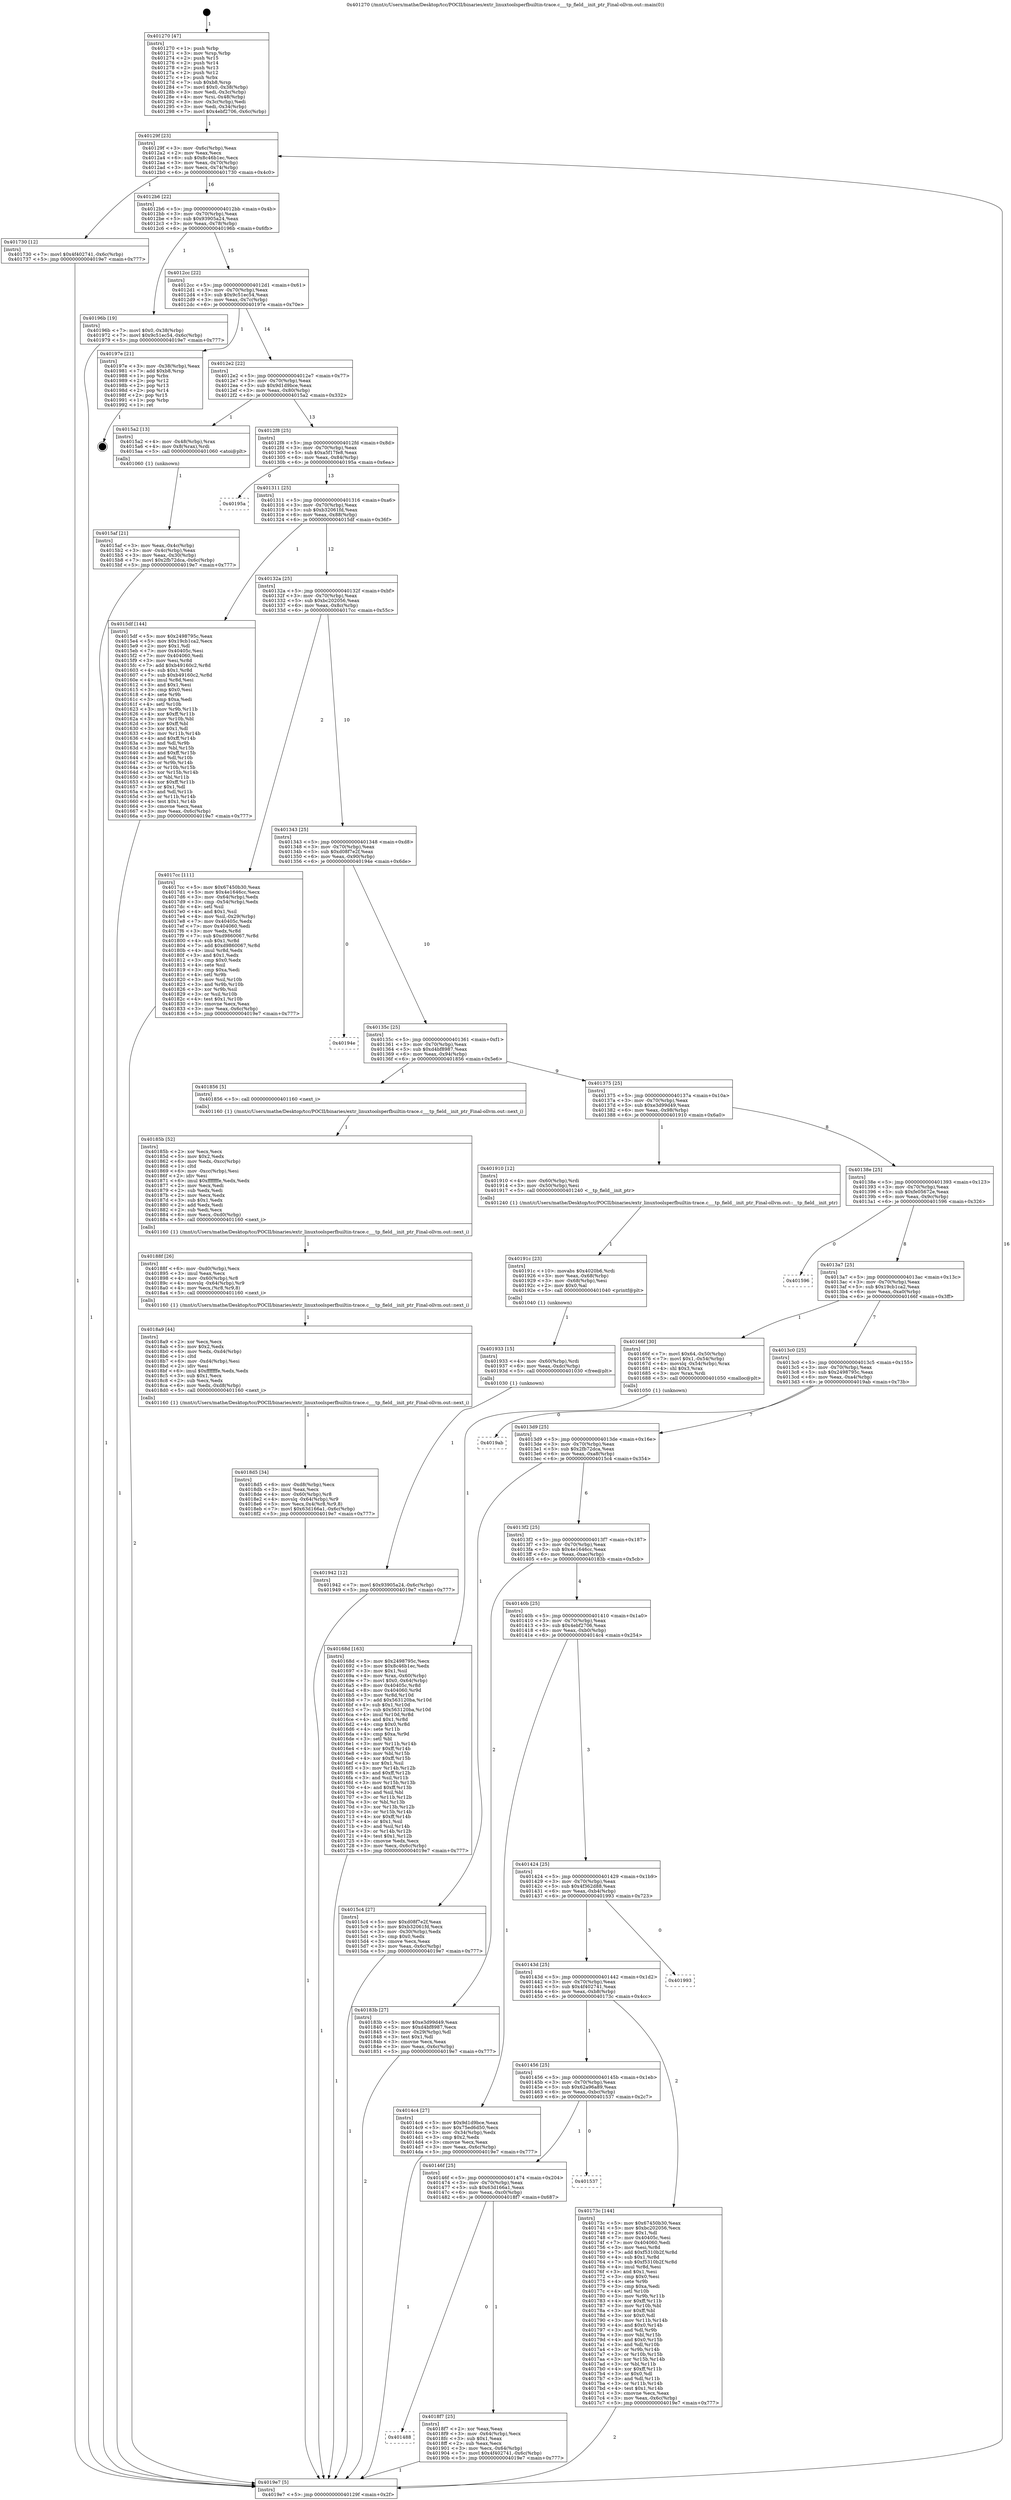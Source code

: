 digraph "0x401270" {
  label = "0x401270 (/mnt/c/Users/mathe/Desktop/tcc/POCII/binaries/extr_linuxtoolsperfbuiltin-trace.c___tp_field__init_ptr_Final-ollvm.out::main(0))"
  labelloc = "t"
  node[shape=record]

  Entry [label="",width=0.3,height=0.3,shape=circle,fillcolor=black,style=filled]
  "0x40129f" [label="{
     0x40129f [23]\l
     | [instrs]\l
     &nbsp;&nbsp;0x40129f \<+3\>: mov -0x6c(%rbp),%eax\l
     &nbsp;&nbsp;0x4012a2 \<+2\>: mov %eax,%ecx\l
     &nbsp;&nbsp;0x4012a4 \<+6\>: sub $0x8c46b1ec,%ecx\l
     &nbsp;&nbsp;0x4012aa \<+3\>: mov %eax,-0x70(%rbp)\l
     &nbsp;&nbsp;0x4012ad \<+3\>: mov %ecx,-0x74(%rbp)\l
     &nbsp;&nbsp;0x4012b0 \<+6\>: je 0000000000401730 \<main+0x4c0\>\l
  }"]
  "0x401730" [label="{
     0x401730 [12]\l
     | [instrs]\l
     &nbsp;&nbsp;0x401730 \<+7\>: movl $0x4f402741,-0x6c(%rbp)\l
     &nbsp;&nbsp;0x401737 \<+5\>: jmp 00000000004019e7 \<main+0x777\>\l
  }"]
  "0x4012b6" [label="{
     0x4012b6 [22]\l
     | [instrs]\l
     &nbsp;&nbsp;0x4012b6 \<+5\>: jmp 00000000004012bb \<main+0x4b\>\l
     &nbsp;&nbsp;0x4012bb \<+3\>: mov -0x70(%rbp),%eax\l
     &nbsp;&nbsp;0x4012be \<+5\>: sub $0x93905a24,%eax\l
     &nbsp;&nbsp;0x4012c3 \<+3\>: mov %eax,-0x78(%rbp)\l
     &nbsp;&nbsp;0x4012c6 \<+6\>: je 000000000040196b \<main+0x6fb\>\l
  }"]
  Exit [label="",width=0.3,height=0.3,shape=circle,fillcolor=black,style=filled,peripheries=2]
  "0x40196b" [label="{
     0x40196b [19]\l
     | [instrs]\l
     &nbsp;&nbsp;0x40196b \<+7\>: movl $0x0,-0x38(%rbp)\l
     &nbsp;&nbsp;0x401972 \<+7\>: movl $0x9c51ec54,-0x6c(%rbp)\l
     &nbsp;&nbsp;0x401979 \<+5\>: jmp 00000000004019e7 \<main+0x777\>\l
  }"]
  "0x4012cc" [label="{
     0x4012cc [22]\l
     | [instrs]\l
     &nbsp;&nbsp;0x4012cc \<+5\>: jmp 00000000004012d1 \<main+0x61\>\l
     &nbsp;&nbsp;0x4012d1 \<+3\>: mov -0x70(%rbp),%eax\l
     &nbsp;&nbsp;0x4012d4 \<+5\>: sub $0x9c51ec54,%eax\l
     &nbsp;&nbsp;0x4012d9 \<+3\>: mov %eax,-0x7c(%rbp)\l
     &nbsp;&nbsp;0x4012dc \<+6\>: je 000000000040197e \<main+0x70e\>\l
  }"]
  "0x401942" [label="{
     0x401942 [12]\l
     | [instrs]\l
     &nbsp;&nbsp;0x401942 \<+7\>: movl $0x93905a24,-0x6c(%rbp)\l
     &nbsp;&nbsp;0x401949 \<+5\>: jmp 00000000004019e7 \<main+0x777\>\l
  }"]
  "0x40197e" [label="{
     0x40197e [21]\l
     | [instrs]\l
     &nbsp;&nbsp;0x40197e \<+3\>: mov -0x38(%rbp),%eax\l
     &nbsp;&nbsp;0x401981 \<+7\>: add $0xb8,%rsp\l
     &nbsp;&nbsp;0x401988 \<+1\>: pop %rbx\l
     &nbsp;&nbsp;0x401989 \<+2\>: pop %r12\l
     &nbsp;&nbsp;0x40198b \<+2\>: pop %r13\l
     &nbsp;&nbsp;0x40198d \<+2\>: pop %r14\l
     &nbsp;&nbsp;0x40198f \<+2\>: pop %r15\l
     &nbsp;&nbsp;0x401991 \<+1\>: pop %rbp\l
     &nbsp;&nbsp;0x401992 \<+1\>: ret\l
  }"]
  "0x4012e2" [label="{
     0x4012e2 [22]\l
     | [instrs]\l
     &nbsp;&nbsp;0x4012e2 \<+5\>: jmp 00000000004012e7 \<main+0x77\>\l
     &nbsp;&nbsp;0x4012e7 \<+3\>: mov -0x70(%rbp),%eax\l
     &nbsp;&nbsp;0x4012ea \<+5\>: sub $0x9d1d9bce,%eax\l
     &nbsp;&nbsp;0x4012ef \<+3\>: mov %eax,-0x80(%rbp)\l
     &nbsp;&nbsp;0x4012f2 \<+6\>: je 00000000004015a2 \<main+0x332\>\l
  }"]
  "0x401933" [label="{
     0x401933 [15]\l
     | [instrs]\l
     &nbsp;&nbsp;0x401933 \<+4\>: mov -0x60(%rbp),%rdi\l
     &nbsp;&nbsp;0x401937 \<+6\>: mov %eax,-0xdc(%rbp)\l
     &nbsp;&nbsp;0x40193d \<+5\>: call 0000000000401030 \<free@plt\>\l
     | [calls]\l
     &nbsp;&nbsp;0x401030 \{1\} (unknown)\l
  }"]
  "0x4015a2" [label="{
     0x4015a2 [13]\l
     | [instrs]\l
     &nbsp;&nbsp;0x4015a2 \<+4\>: mov -0x48(%rbp),%rax\l
     &nbsp;&nbsp;0x4015a6 \<+4\>: mov 0x8(%rax),%rdi\l
     &nbsp;&nbsp;0x4015aa \<+5\>: call 0000000000401060 \<atoi@plt\>\l
     | [calls]\l
     &nbsp;&nbsp;0x401060 \{1\} (unknown)\l
  }"]
  "0x4012f8" [label="{
     0x4012f8 [25]\l
     | [instrs]\l
     &nbsp;&nbsp;0x4012f8 \<+5\>: jmp 00000000004012fd \<main+0x8d\>\l
     &nbsp;&nbsp;0x4012fd \<+3\>: mov -0x70(%rbp),%eax\l
     &nbsp;&nbsp;0x401300 \<+5\>: sub $0xa5f17fe8,%eax\l
     &nbsp;&nbsp;0x401305 \<+6\>: mov %eax,-0x84(%rbp)\l
     &nbsp;&nbsp;0x40130b \<+6\>: je 000000000040195a \<main+0x6ea\>\l
  }"]
  "0x40191c" [label="{
     0x40191c [23]\l
     | [instrs]\l
     &nbsp;&nbsp;0x40191c \<+10\>: movabs $0x4020b6,%rdi\l
     &nbsp;&nbsp;0x401926 \<+3\>: mov %eax,-0x68(%rbp)\l
     &nbsp;&nbsp;0x401929 \<+3\>: mov -0x68(%rbp),%esi\l
     &nbsp;&nbsp;0x40192c \<+2\>: mov $0x0,%al\l
     &nbsp;&nbsp;0x40192e \<+5\>: call 0000000000401040 \<printf@plt\>\l
     | [calls]\l
     &nbsp;&nbsp;0x401040 \{1\} (unknown)\l
  }"]
  "0x40195a" [label="{
     0x40195a\l
  }", style=dashed]
  "0x401311" [label="{
     0x401311 [25]\l
     | [instrs]\l
     &nbsp;&nbsp;0x401311 \<+5\>: jmp 0000000000401316 \<main+0xa6\>\l
     &nbsp;&nbsp;0x401316 \<+3\>: mov -0x70(%rbp),%eax\l
     &nbsp;&nbsp;0x401319 \<+5\>: sub $0xb32061fd,%eax\l
     &nbsp;&nbsp;0x40131e \<+6\>: mov %eax,-0x88(%rbp)\l
     &nbsp;&nbsp;0x401324 \<+6\>: je 00000000004015df \<main+0x36f\>\l
  }"]
  "0x401488" [label="{
     0x401488\l
  }", style=dashed]
  "0x4015df" [label="{
     0x4015df [144]\l
     | [instrs]\l
     &nbsp;&nbsp;0x4015df \<+5\>: mov $0x2498795c,%eax\l
     &nbsp;&nbsp;0x4015e4 \<+5\>: mov $0x19cb1ca2,%ecx\l
     &nbsp;&nbsp;0x4015e9 \<+2\>: mov $0x1,%dl\l
     &nbsp;&nbsp;0x4015eb \<+7\>: mov 0x40405c,%esi\l
     &nbsp;&nbsp;0x4015f2 \<+7\>: mov 0x404060,%edi\l
     &nbsp;&nbsp;0x4015f9 \<+3\>: mov %esi,%r8d\l
     &nbsp;&nbsp;0x4015fc \<+7\>: add $0xb49160c2,%r8d\l
     &nbsp;&nbsp;0x401603 \<+4\>: sub $0x1,%r8d\l
     &nbsp;&nbsp;0x401607 \<+7\>: sub $0xb49160c2,%r8d\l
     &nbsp;&nbsp;0x40160e \<+4\>: imul %r8d,%esi\l
     &nbsp;&nbsp;0x401612 \<+3\>: and $0x1,%esi\l
     &nbsp;&nbsp;0x401615 \<+3\>: cmp $0x0,%esi\l
     &nbsp;&nbsp;0x401618 \<+4\>: sete %r9b\l
     &nbsp;&nbsp;0x40161c \<+3\>: cmp $0xa,%edi\l
     &nbsp;&nbsp;0x40161f \<+4\>: setl %r10b\l
     &nbsp;&nbsp;0x401623 \<+3\>: mov %r9b,%r11b\l
     &nbsp;&nbsp;0x401626 \<+4\>: xor $0xff,%r11b\l
     &nbsp;&nbsp;0x40162a \<+3\>: mov %r10b,%bl\l
     &nbsp;&nbsp;0x40162d \<+3\>: xor $0xff,%bl\l
     &nbsp;&nbsp;0x401630 \<+3\>: xor $0x1,%dl\l
     &nbsp;&nbsp;0x401633 \<+3\>: mov %r11b,%r14b\l
     &nbsp;&nbsp;0x401636 \<+4\>: and $0xff,%r14b\l
     &nbsp;&nbsp;0x40163a \<+3\>: and %dl,%r9b\l
     &nbsp;&nbsp;0x40163d \<+3\>: mov %bl,%r15b\l
     &nbsp;&nbsp;0x401640 \<+4\>: and $0xff,%r15b\l
     &nbsp;&nbsp;0x401644 \<+3\>: and %dl,%r10b\l
     &nbsp;&nbsp;0x401647 \<+3\>: or %r9b,%r14b\l
     &nbsp;&nbsp;0x40164a \<+3\>: or %r10b,%r15b\l
     &nbsp;&nbsp;0x40164d \<+3\>: xor %r15b,%r14b\l
     &nbsp;&nbsp;0x401650 \<+3\>: or %bl,%r11b\l
     &nbsp;&nbsp;0x401653 \<+4\>: xor $0xff,%r11b\l
     &nbsp;&nbsp;0x401657 \<+3\>: or $0x1,%dl\l
     &nbsp;&nbsp;0x40165a \<+3\>: and %dl,%r11b\l
     &nbsp;&nbsp;0x40165d \<+3\>: or %r11b,%r14b\l
     &nbsp;&nbsp;0x401660 \<+4\>: test $0x1,%r14b\l
     &nbsp;&nbsp;0x401664 \<+3\>: cmovne %ecx,%eax\l
     &nbsp;&nbsp;0x401667 \<+3\>: mov %eax,-0x6c(%rbp)\l
     &nbsp;&nbsp;0x40166a \<+5\>: jmp 00000000004019e7 \<main+0x777\>\l
  }"]
  "0x40132a" [label="{
     0x40132a [25]\l
     | [instrs]\l
     &nbsp;&nbsp;0x40132a \<+5\>: jmp 000000000040132f \<main+0xbf\>\l
     &nbsp;&nbsp;0x40132f \<+3\>: mov -0x70(%rbp),%eax\l
     &nbsp;&nbsp;0x401332 \<+5\>: sub $0xbc202056,%eax\l
     &nbsp;&nbsp;0x401337 \<+6\>: mov %eax,-0x8c(%rbp)\l
     &nbsp;&nbsp;0x40133d \<+6\>: je 00000000004017cc \<main+0x55c\>\l
  }"]
  "0x4018f7" [label="{
     0x4018f7 [25]\l
     | [instrs]\l
     &nbsp;&nbsp;0x4018f7 \<+2\>: xor %eax,%eax\l
     &nbsp;&nbsp;0x4018f9 \<+3\>: mov -0x64(%rbp),%ecx\l
     &nbsp;&nbsp;0x4018fc \<+3\>: sub $0x1,%eax\l
     &nbsp;&nbsp;0x4018ff \<+2\>: sub %eax,%ecx\l
     &nbsp;&nbsp;0x401901 \<+3\>: mov %ecx,-0x64(%rbp)\l
     &nbsp;&nbsp;0x401904 \<+7\>: movl $0x4f402741,-0x6c(%rbp)\l
     &nbsp;&nbsp;0x40190b \<+5\>: jmp 00000000004019e7 \<main+0x777\>\l
  }"]
  "0x4017cc" [label="{
     0x4017cc [111]\l
     | [instrs]\l
     &nbsp;&nbsp;0x4017cc \<+5\>: mov $0x67450b30,%eax\l
     &nbsp;&nbsp;0x4017d1 \<+5\>: mov $0x4e1646cc,%ecx\l
     &nbsp;&nbsp;0x4017d6 \<+3\>: mov -0x64(%rbp),%edx\l
     &nbsp;&nbsp;0x4017d9 \<+3\>: cmp -0x54(%rbp),%edx\l
     &nbsp;&nbsp;0x4017dc \<+4\>: setl %sil\l
     &nbsp;&nbsp;0x4017e0 \<+4\>: and $0x1,%sil\l
     &nbsp;&nbsp;0x4017e4 \<+4\>: mov %sil,-0x29(%rbp)\l
     &nbsp;&nbsp;0x4017e8 \<+7\>: mov 0x40405c,%edx\l
     &nbsp;&nbsp;0x4017ef \<+7\>: mov 0x404060,%edi\l
     &nbsp;&nbsp;0x4017f6 \<+3\>: mov %edx,%r8d\l
     &nbsp;&nbsp;0x4017f9 \<+7\>: sub $0xd9860067,%r8d\l
     &nbsp;&nbsp;0x401800 \<+4\>: sub $0x1,%r8d\l
     &nbsp;&nbsp;0x401804 \<+7\>: add $0xd9860067,%r8d\l
     &nbsp;&nbsp;0x40180b \<+4\>: imul %r8d,%edx\l
     &nbsp;&nbsp;0x40180f \<+3\>: and $0x1,%edx\l
     &nbsp;&nbsp;0x401812 \<+3\>: cmp $0x0,%edx\l
     &nbsp;&nbsp;0x401815 \<+4\>: sete %sil\l
     &nbsp;&nbsp;0x401819 \<+3\>: cmp $0xa,%edi\l
     &nbsp;&nbsp;0x40181c \<+4\>: setl %r9b\l
     &nbsp;&nbsp;0x401820 \<+3\>: mov %sil,%r10b\l
     &nbsp;&nbsp;0x401823 \<+3\>: and %r9b,%r10b\l
     &nbsp;&nbsp;0x401826 \<+3\>: xor %r9b,%sil\l
     &nbsp;&nbsp;0x401829 \<+3\>: or %sil,%r10b\l
     &nbsp;&nbsp;0x40182c \<+4\>: test $0x1,%r10b\l
     &nbsp;&nbsp;0x401830 \<+3\>: cmovne %ecx,%eax\l
     &nbsp;&nbsp;0x401833 \<+3\>: mov %eax,-0x6c(%rbp)\l
     &nbsp;&nbsp;0x401836 \<+5\>: jmp 00000000004019e7 \<main+0x777\>\l
  }"]
  "0x401343" [label="{
     0x401343 [25]\l
     | [instrs]\l
     &nbsp;&nbsp;0x401343 \<+5\>: jmp 0000000000401348 \<main+0xd8\>\l
     &nbsp;&nbsp;0x401348 \<+3\>: mov -0x70(%rbp),%eax\l
     &nbsp;&nbsp;0x40134b \<+5\>: sub $0xd08f7e2f,%eax\l
     &nbsp;&nbsp;0x401350 \<+6\>: mov %eax,-0x90(%rbp)\l
     &nbsp;&nbsp;0x401356 \<+6\>: je 000000000040194e \<main+0x6de\>\l
  }"]
  "0x40146f" [label="{
     0x40146f [25]\l
     | [instrs]\l
     &nbsp;&nbsp;0x40146f \<+5\>: jmp 0000000000401474 \<main+0x204\>\l
     &nbsp;&nbsp;0x401474 \<+3\>: mov -0x70(%rbp),%eax\l
     &nbsp;&nbsp;0x401477 \<+5\>: sub $0x63d166a1,%eax\l
     &nbsp;&nbsp;0x40147c \<+6\>: mov %eax,-0xc0(%rbp)\l
     &nbsp;&nbsp;0x401482 \<+6\>: je 00000000004018f7 \<main+0x687\>\l
  }"]
  "0x40194e" [label="{
     0x40194e\l
  }", style=dashed]
  "0x40135c" [label="{
     0x40135c [25]\l
     | [instrs]\l
     &nbsp;&nbsp;0x40135c \<+5\>: jmp 0000000000401361 \<main+0xf1\>\l
     &nbsp;&nbsp;0x401361 \<+3\>: mov -0x70(%rbp),%eax\l
     &nbsp;&nbsp;0x401364 \<+5\>: sub $0xd4bf8987,%eax\l
     &nbsp;&nbsp;0x401369 \<+6\>: mov %eax,-0x94(%rbp)\l
     &nbsp;&nbsp;0x40136f \<+6\>: je 0000000000401856 \<main+0x5e6\>\l
  }"]
  "0x401537" [label="{
     0x401537\l
  }", style=dashed]
  "0x401856" [label="{
     0x401856 [5]\l
     | [instrs]\l
     &nbsp;&nbsp;0x401856 \<+5\>: call 0000000000401160 \<next_i\>\l
     | [calls]\l
     &nbsp;&nbsp;0x401160 \{1\} (/mnt/c/Users/mathe/Desktop/tcc/POCII/binaries/extr_linuxtoolsperfbuiltin-trace.c___tp_field__init_ptr_Final-ollvm.out::next_i)\l
  }"]
  "0x401375" [label="{
     0x401375 [25]\l
     | [instrs]\l
     &nbsp;&nbsp;0x401375 \<+5\>: jmp 000000000040137a \<main+0x10a\>\l
     &nbsp;&nbsp;0x40137a \<+3\>: mov -0x70(%rbp),%eax\l
     &nbsp;&nbsp;0x40137d \<+5\>: sub $0xe3d99d49,%eax\l
     &nbsp;&nbsp;0x401382 \<+6\>: mov %eax,-0x98(%rbp)\l
     &nbsp;&nbsp;0x401388 \<+6\>: je 0000000000401910 \<main+0x6a0\>\l
  }"]
  "0x4018d5" [label="{
     0x4018d5 [34]\l
     | [instrs]\l
     &nbsp;&nbsp;0x4018d5 \<+6\>: mov -0xd8(%rbp),%ecx\l
     &nbsp;&nbsp;0x4018db \<+3\>: imul %eax,%ecx\l
     &nbsp;&nbsp;0x4018de \<+4\>: mov -0x60(%rbp),%r8\l
     &nbsp;&nbsp;0x4018e2 \<+4\>: movslq -0x64(%rbp),%r9\l
     &nbsp;&nbsp;0x4018e6 \<+5\>: mov %ecx,0x4(%r8,%r9,8)\l
     &nbsp;&nbsp;0x4018eb \<+7\>: movl $0x63d166a1,-0x6c(%rbp)\l
     &nbsp;&nbsp;0x4018f2 \<+5\>: jmp 00000000004019e7 \<main+0x777\>\l
  }"]
  "0x401910" [label="{
     0x401910 [12]\l
     | [instrs]\l
     &nbsp;&nbsp;0x401910 \<+4\>: mov -0x60(%rbp),%rdi\l
     &nbsp;&nbsp;0x401914 \<+3\>: mov -0x50(%rbp),%esi\l
     &nbsp;&nbsp;0x401917 \<+5\>: call 0000000000401240 \<__tp_field__init_ptr\>\l
     | [calls]\l
     &nbsp;&nbsp;0x401240 \{1\} (/mnt/c/Users/mathe/Desktop/tcc/POCII/binaries/extr_linuxtoolsperfbuiltin-trace.c___tp_field__init_ptr_Final-ollvm.out::__tp_field__init_ptr)\l
  }"]
  "0x40138e" [label="{
     0x40138e [25]\l
     | [instrs]\l
     &nbsp;&nbsp;0x40138e \<+5\>: jmp 0000000000401393 \<main+0x123\>\l
     &nbsp;&nbsp;0x401393 \<+3\>: mov -0x70(%rbp),%eax\l
     &nbsp;&nbsp;0x401396 \<+5\>: sub $0xfe05672e,%eax\l
     &nbsp;&nbsp;0x40139b \<+6\>: mov %eax,-0x9c(%rbp)\l
     &nbsp;&nbsp;0x4013a1 \<+6\>: je 0000000000401596 \<main+0x326\>\l
  }"]
  "0x4018a9" [label="{
     0x4018a9 [44]\l
     | [instrs]\l
     &nbsp;&nbsp;0x4018a9 \<+2\>: xor %ecx,%ecx\l
     &nbsp;&nbsp;0x4018ab \<+5\>: mov $0x2,%edx\l
     &nbsp;&nbsp;0x4018b0 \<+6\>: mov %edx,-0xd4(%rbp)\l
     &nbsp;&nbsp;0x4018b6 \<+1\>: cltd\l
     &nbsp;&nbsp;0x4018b7 \<+6\>: mov -0xd4(%rbp),%esi\l
     &nbsp;&nbsp;0x4018bd \<+2\>: idiv %esi\l
     &nbsp;&nbsp;0x4018bf \<+6\>: imul $0xfffffffe,%edx,%edx\l
     &nbsp;&nbsp;0x4018c5 \<+3\>: sub $0x1,%ecx\l
     &nbsp;&nbsp;0x4018c8 \<+2\>: sub %ecx,%edx\l
     &nbsp;&nbsp;0x4018ca \<+6\>: mov %edx,-0xd8(%rbp)\l
     &nbsp;&nbsp;0x4018d0 \<+5\>: call 0000000000401160 \<next_i\>\l
     | [calls]\l
     &nbsp;&nbsp;0x401160 \{1\} (/mnt/c/Users/mathe/Desktop/tcc/POCII/binaries/extr_linuxtoolsperfbuiltin-trace.c___tp_field__init_ptr_Final-ollvm.out::next_i)\l
  }"]
  "0x401596" [label="{
     0x401596\l
  }", style=dashed]
  "0x4013a7" [label="{
     0x4013a7 [25]\l
     | [instrs]\l
     &nbsp;&nbsp;0x4013a7 \<+5\>: jmp 00000000004013ac \<main+0x13c\>\l
     &nbsp;&nbsp;0x4013ac \<+3\>: mov -0x70(%rbp),%eax\l
     &nbsp;&nbsp;0x4013af \<+5\>: sub $0x19cb1ca2,%eax\l
     &nbsp;&nbsp;0x4013b4 \<+6\>: mov %eax,-0xa0(%rbp)\l
     &nbsp;&nbsp;0x4013ba \<+6\>: je 000000000040166f \<main+0x3ff\>\l
  }"]
  "0x40188f" [label="{
     0x40188f [26]\l
     | [instrs]\l
     &nbsp;&nbsp;0x40188f \<+6\>: mov -0xd0(%rbp),%ecx\l
     &nbsp;&nbsp;0x401895 \<+3\>: imul %eax,%ecx\l
     &nbsp;&nbsp;0x401898 \<+4\>: mov -0x60(%rbp),%r8\l
     &nbsp;&nbsp;0x40189c \<+4\>: movslq -0x64(%rbp),%r9\l
     &nbsp;&nbsp;0x4018a0 \<+4\>: mov %ecx,(%r8,%r9,8)\l
     &nbsp;&nbsp;0x4018a4 \<+5\>: call 0000000000401160 \<next_i\>\l
     | [calls]\l
     &nbsp;&nbsp;0x401160 \{1\} (/mnt/c/Users/mathe/Desktop/tcc/POCII/binaries/extr_linuxtoolsperfbuiltin-trace.c___tp_field__init_ptr_Final-ollvm.out::next_i)\l
  }"]
  "0x40166f" [label="{
     0x40166f [30]\l
     | [instrs]\l
     &nbsp;&nbsp;0x40166f \<+7\>: movl $0x64,-0x50(%rbp)\l
     &nbsp;&nbsp;0x401676 \<+7\>: movl $0x1,-0x54(%rbp)\l
     &nbsp;&nbsp;0x40167d \<+4\>: movslq -0x54(%rbp),%rax\l
     &nbsp;&nbsp;0x401681 \<+4\>: shl $0x3,%rax\l
     &nbsp;&nbsp;0x401685 \<+3\>: mov %rax,%rdi\l
     &nbsp;&nbsp;0x401688 \<+5\>: call 0000000000401050 \<malloc@plt\>\l
     | [calls]\l
     &nbsp;&nbsp;0x401050 \{1\} (unknown)\l
  }"]
  "0x4013c0" [label="{
     0x4013c0 [25]\l
     | [instrs]\l
     &nbsp;&nbsp;0x4013c0 \<+5\>: jmp 00000000004013c5 \<main+0x155\>\l
     &nbsp;&nbsp;0x4013c5 \<+3\>: mov -0x70(%rbp),%eax\l
     &nbsp;&nbsp;0x4013c8 \<+5\>: sub $0x2498795c,%eax\l
     &nbsp;&nbsp;0x4013cd \<+6\>: mov %eax,-0xa4(%rbp)\l
     &nbsp;&nbsp;0x4013d3 \<+6\>: je 00000000004019ab \<main+0x73b\>\l
  }"]
  "0x40185b" [label="{
     0x40185b [52]\l
     | [instrs]\l
     &nbsp;&nbsp;0x40185b \<+2\>: xor %ecx,%ecx\l
     &nbsp;&nbsp;0x40185d \<+5\>: mov $0x2,%edx\l
     &nbsp;&nbsp;0x401862 \<+6\>: mov %edx,-0xcc(%rbp)\l
     &nbsp;&nbsp;0x401868 \<+1\>: cltd\l
     &nbsp;&nbsp;0x401869 \<+6\>: mov -0xcc(%rbp),%esi\l
     &nbsp;&nbsp;0x40186f \<+2\>: idiv %esi\l
     &nbsp;&nbsp;0x401871 \<+6\>: imul $0xfffffffe,%edx,%edx\l
     &nbsp;&nbsp;0x401877 \<+2\>: mov %ecx,%edi\l
     &nbsp;&nbsp;0x401879 \<+2\>: sub %edx,%edi\l
     &nbsp;&nbsp;0x40187b \<+2\>: mov %ecx,%edx\l
     &nbsp;&nbsp;0x40187d \<+3\>: sub $0x1,%edx\l
     &nbsp;&nbsp;0x401880 \<+2\>: add %edx,%edi\l
     &nbsp;&nbsp;0x401882 \<+2\>: sub %edi,%ecx\l
     &nbsp;&nbsp;0x401884 \<+6\>: mov %ecx,-0xd0(%rbp)\l
     &nbsp;&nbsp;0x40188a \<+5\>: call 0000000000401160 \<next_i\>\l
     | [calls]\l
     &nbsp;&nbsp;0x401160 \{1\} (/mnt/c/Users/mathe/Desktop/tcc/POCII/binaries/extr_linuxtoolsperfbuiltin-trace.c___tp_field__init_ptr_Final-ollvm.out::next_i)\l
  }"]
  "0x4019ab" [label="{
     0x4019ab\l
  }", style=dashed]
  "0x4013d9" [label="{
     0x4013d9 [25]\l
     | [instrs]\l
     &nbsp;&nbsp;0x4013d9 \<+5\>: jmp 00000000004013de \<main+0x16e\>\l
     &nbsp;&nbsp;0x4013de \<+3\>: mov -0x70(%rbp),%eax\l
     &nbsp;&nbsp;0x4013e1 \<+5\>: sub $0x2fb72dca,%eax\l
     &nbsp;&nbsp;0x4013e6 \<+6\>: mov %eax,-0xa8(%rbp)\l
     &nbsp;&nbsp;0x4013ec \<+6\>: je 00000000004015c4 \<main+0x354\>\l
  }"]
  "0x401456" [label="{
     0x401456 [25]\l
     | [instrs]\l
     &nbsp;&nbsp;0x401456 \<+5\>: jmp 000000000040145b \<main+0x1eb\>\l
     &nbsp;&nbsp;0x40145b \<+3\>: mov -0x70(%rbp),%eax\l
     &nbsp;&nbsp;0x40145e \<+5\>: sub $0x62a96a89,%eax\l
     &nbsp;&nbsp;0x401463 \<+6\>: mov %eax,-0xbc(%rbp)\l
     &nbsp;&nbsp;0x401469 \<+6\>: je 0000000000401537 \<main+0x2c7\>\l
  }"]
  "0x4015c4" [label="{
     0x4015c4 [27]\l
     | [instrs]\l
     &nbsp;&nbsp;0x4015c4 \<+5\>: mov $0xd08f7e2f,%eax\l
     &nbsp;&nbsp;0x4015c9 \<+5\>: mov $0xb32061fd,%ecx\l
     &nbsp;&nbsp;0x4015ce \<+3\>: mov -0x30(%rbp),%edx\l
     &nbsp;&nbsp;0x4015d1 \<+3\>: cmp $0x0,%edx\l
     &nbsp;&nbsp;0x4015d4 \<+3\>: cmove %ecx,%eax\l
     &nbsp;&nbsp;0x4015d7 \<+3\>: mov %eax,-0x6c(%rbp)\l
     &nbsp;&nbsp;0x4015da \<+5\>: jmp 00000000004019e7 \<main+0x777\>\l
  }"]
  "0x4013f2" [label="{
     0x4013f2 [25]\l
     | [instrs]\l
     &nbsp;&nbsp;0x4013f2 \<+5\>: jmp 00000000004013f7 \<main+0x187\>\l
     &nbsp;&nbsp;0x4013f7 \<+3\>: mov -0x70(%rbp),%eax\l
     &nbsp;&nbsp;0x4013fa \<+5\>: sub $0x4e1646cc,%eax\l
     &nbsp;&nbsp;0x4013ff \<+6\>: mov %eax,-0xac(%rbp)\l
     &nbsp;&nbsp;0x401405 \<+6\>: je 000000000040183b \<main+0x5cb\>\l
  }"]
  "0x40173c" [label="{
     0x40173c [144]\l
     | [instrs]\l
     &nbsp;&nbsp;0x40173c \<+5\>: mov $0x67450b30,%eax\l
     &nbsp;&nbsp;0x401741 \<+5\>: mov $0xbc202056,%ecx\l
     &nbsp;&nbsp;0x401746 \<+2\>: mov $0x1,%dl\l
     &nbsp;&nbsp;0x401748 \<+7\>: mov 0x40405c,%esi\l
     &nbsp;&nbsp;0x40174f \<+7\>: mov 0x404060,%edi\l
     &nbsp;&nbsp;0x401756 \<+3\>: mov %esi,%r8d\l
     &nbsp;&nbsp;0x401759 \<+7\>: add $0xf5310b2f,%r8d\l
     &nbsp;&nbsp;0x401760 \<+4\>: sub $0x1,%r8d\l
     &nbsp;&nbsp;0x401764 \<+7\>: sub $0xf5310b2f,%r8d\l
     &nbsp;&nbsp;0x40176b \<+4\>: imul %r8d,%esi\l
     &nbsp;&nbsp;0x40176f \<+3\>: and $0x1,%esi\l
     &nbsp;&nbsp;0x401772 \<+3\>: cmp $0x0,%esi\l
     &nbsp;&nbsp;0x401775 \<+4\>: sete %r9b\l
     &nbsp;&nbsp;0x401779 \<+3\>: cmp $0xa,%edi\l
     &nbsp;&nbsp;0x40177c \<+4\>: setl %r10b\l
     &nbsp;&nbsp;0x401780 \<+3\>: mov %r9b,%r11b\l
     &nbsp;&nbsp;0x401783 \<+4\>: xor $0xff,%r11b\l
     &nbsp;&nbsp;0x401787 \<+3\>: mov %r10b,%bl\l
     &nbsp;&nbsp;0x40178a \<+3\>: xor $0xff,%bl\l
     &nbsp;&nbsp;0x40178d \<+3\>: xor $0x0,%dl\l
     &nbsp;&nbsp;0x401790 \<+3\>: mov %r11b,%r14b\l
     &nbsp;&nbsp;0x401793 \<+4\>: and $0x0,%r14b\l
     &nbsp;&nbsp;0x401797 \<+3\>: and %dl,%r9b\l
     &nbsp;&nbsp;0x40179a \<+3\>: mov %bl,%r15b\l
     &nbsp;&nbsp;0x40179d \<+4\>: and $0x0,%r15b\l
     &nbsp;&nbsp;0x4017a1 \<+3\>: and %dl,%r10b\l
     &nbsp;&nbsp;0x4017a4 \<+3\>: or %r9b,%r14b\l
     &nbsp;&nbsp;0x4017a7 \<+3\>: or %r10b,%r15b\l
     &nbsp;&nbsp;0x4017aa \<+3\>: xor %r15b,%r14b\l
     &nbsp;&nbsp;0x4017ad \<+3\>: or %bl,%r11b\l
     &nbsp;&nbsp;0x4017b0 \<+4\>: xor $0xff,%r11b\l
     &nbsp;&nbsp;0x4017b4 \<+3\>: or $0x0,%dl\l
     &nbsp;&nbsp;0x4017b7 \<+3\>: and %dl,%r11b\l
     &nbsp;&nbsp;0x4017ba \<+3\>: or %r11b,%r14b\l
     &nbsp;&nbsp;0x4017bd \<+4\>: test $0x1,%r14b\l
     &nbsp;&nbsp;0x4017c1 \<+3\>: cmovne %ecx,%eax\l
     &nbsp;&nbsp;0x4017c4 \<+3\>: mov %eax,-0x6c(%rbp)\l
     &nbsp;&nbsp;0x4017c7 \<+5\>: jmp 00000000004019e7 \<main+0x777\>\l
  }"]
  "0x40183b" [label="{
     0x40183b [27]\l
     | [instrs]\l
     &nbsp;&nbsp;0x40183b \<+5\>: mov $0xe3d99d49,%eax\l
     &nbsp;&nbsp;0x401840 \<+5\>: mov $0xd4bf8987,%ecx\l
     &nbsp;&nbsp;0x401845 \<+3\>: mov -0x29(%rbp),%dl\l
     &nbsp;&nbsp;0x401848 \<+3\>: test $0x1,%dl\l
     &nbsp;&nbsp;0x40184b \<+3\>: cmovne %ecx,%eax\l
     &nbsp;&nbsp;0x40184e \<+3\>: mov %eax,-0x6c(%rbp)\l
     &nbsp;&nbsp;0x401851 \<+5\>: jmp 00000000004019e7 \<main+0x777\>\l
  }"]
  "0x40140b" [label="{
     0x40140b [25]\l
     | [instrs]\l
     &nbsp;&nbsp;0x40140b \<+5\>: jmp 0000000000401410 \<main+0x1a0\>\l
     &nbsp;&nbsp;0x401410 \<+3\>: mov -0x70(%rbp),%eax\l
     &nbsp;&nbsp;0x401413 \<+5\>: sub $0x4ebf2706,%eax\l
     &nbsp;&nbsp;0x401418 \<+6\>: mov %eax,-0xb0(%rbp)\l
     &nbsp;&nbsp;0x40141e \<+6\>: je 00000000004014c4 \<main+0x254\>\l
  }"]
  "0x40143d" [label="{
     0x40143d [25]\l
     | [instrs]\l
     &nbsp;&nbsp;0x40143d \<+5\>: jmp 0000000000401442 \<main+0x1d2\>\l
     &nbsp;&nbsp;0x401442 \<+3\>: mov -0x70(%rbp),%eax\l
     &nbsp;&nbsp;0x401445 \<+5\>: sub $0x4f402741,%eax\l
     &nbsp;&nbsp;0x40144a \<+6\>: mov %eax,-0xb8(%rbp)\l
     &nbsp;&nbsp;0x401450 \<+6\>: je 000000000040173c \<main+0x4cc\>\l
  }"]
  "0x4014c4" [label="{
     0x4014c4 [27]\l
     | [instrs]\l
     &nbsp;&nbsp;0x4014c4 \<+5\>: mov $0x9d1d9bce,%eax\l
     &nbsp;&nbsp;0x4014c9 \<+5\>: mov $0x75ed6d50,%ecx\l
     &nbsp;&nbsp;0x4014ce \<+3\>: mov -0x34(%rbp),%edx\l
     &nbsp;&nbsp;0x4014d1 \<+3\>: cmp $0x2,%edx\l
     &nbsp;&nbsp;0x4014d4 \<+3\>: cmovne %ecx,%eax\l
     &nbsp;&nbsp;0x4014d7 \<+3\>: mov %eax,-0x6c(%rbp)\l
     &nbsp;&nbsp;0x4014da \<+5\>: jmp 00000000004019e7 \<main+0x777\>\l
  }"]
  "0x401424" [label="{
     0x401424 [25]\l
     | [instrs]\l
     &nbsp;&nbsp;0x401424 \<+5\>: jmp 0000000000401429 \<main+0x1b9\>\l
     &nbsp;&nbsp;0x401429 \<+3\>: mov -0x70(%rbp),%eax\l
     &nbsp;&nbsp;0x40142c \<+5\>: sub $0x4f362d88,%eax\l
     &nbsp;&nbsp;0x401431 \<+6\>: mov %eax,-0xb4(%rbp)\l
     &nbsp;&nbsp;0x401437 \<+6\>: je 0000000000401993 \<main+0x723\>\l
  }"]
  "0x4019e7" [label="{
     0x4019e7 [5]\l
     | [instrs]\l
     &nbsp;&nbsp;0x4019e7 \<+5\>: jmp 000000000040129f \<main+0x2f\>\l
  }"]
  "0x401270" [label="{
     0x401270 [47]\l
     | [instrs]\l
     &nbsp;&nbsp;0x401270 \<+1\>: push %rbp\l
     &nbsp;&nbsp;0x401271 \<+3\>: mov %rsp,%rbp\l
     &nbsp;&nbsp;0x401274 \<+2\>: push %r15\l
     &nbsp;&nbsp;0x401276 \<+2\>: push %r14\l
     &nbsp;&nbsp;0x401278 \<+2\>: push %r13\l
     &nbsp;&nbsp;0x40127a \<+2\>: push %r12\l
     &nbsp;&nbsp;0x40127c \<+1\>: push %rbx\l
     &nbsp;&nbsp;0x40127d \<+7\>: sub $0xb8,%rsp\l
     &nbsp;&nbsp;0x401284 \<+7\>: movl $0x0,-0x38(%rbp)\l
     &nbsp;&nbsp;0x40128b \<+3\>: mov %edi,-0x3c(%rbp)\l
     &nbsp;&nbsp;0x40128e \<+4\>: mov %rsi,-0x48(%rbp)\l
     &nbsp;&nbsp;0x401292 \<+3\>: mov -0x3c(%rbp),%edi\l
     &nbsp;&nbsp;0x401295 \<+3\>: mov %edi,-0x34(%rbp)\l
     &nbsp;&nbsp;0x401298 \<+7\>: movl $0x4ebf2706,-0x6c(%rbp)\l
  }"]
  "0x4015af" [label="{
     0x4015af [21]\l
     | [instrs]\l
     &nbsp;&nbsp;0x4015af \<+3\>: mov %eax,-0x4c(%rbp)\l
     &nbsp;&nbsp;0x4015b2 \<+3\>: mov -0x4c(%rbp),%eax\l
     &nbsp;&nbsp;0x4015b5 \<+3\>: mov %eax,-0x30(%rbp)\l
     &nbsp;&nbsp;0x4015b8 \<+7\>: movl $0x2fb72dca,-0x6c(%rbp)\l
     &nbsp;&nbsp;0x4015bf \<+5\>: jmp 00000000004019e7 \<main+0x777\>\l
  }"]
  "0x40168d" [label="{
     0x40168d [163]\l
     | [instrs]\l
     &nbsp;&nbsp;0x40168d \<+5\>: mov $0x2498795c,%ecx\l
     &nbsp;&nbsp;0x401692 \<+5\>: mov $0x8c46b1ec,%edx\l
     &nbsp;&nbsp;0x401697 \<+3\>: mov $0x1,%sil\l
     &nbsp;&nbsp;0x40169a \<+4\>: mov %rax,-0x60(%rbp)\l
     &nbsp;&nbsp;0x40169e \<+7\>: movl $0x0,-0x64(%rbp)\l
     &nbsp;&nbsp;0x4016a5 \<+8\>: mov 0x40405c,%r8d\l
     &nbsp;&nbsp;0x4016ad \<+8\>: mov 0x404060,%r9d\l
     &nbsp;&nbsp;0x4016b5 \<+3\>: mov %r8d,%r10d\l
     &nbsp;&nbsp;0x4016b8 \<+7\>: add $0x563120ba,%r10d\l
     &nbsp;&nbsp;0x4016bf \<+4\>: sub $0x1,%r10d\l
     &nbsp;&nbsp;0x4016c3 \<+7\>: sub $0x563120ba,%r10d\l
     &nbsp;&nbsp;0x4016ca \<+4\>: imul %r10d,%r8d\l
     &nbsp;&nbsp;0x4016ce \<+4\>: and $0x1,%r8d\l
     &nbsp;&nbsp;0x4016d2 \<+4\>: cmp $0x0,%r8d\l
     &nbsp;&nbsp;0x4016d6 \<+4\>: sete %r11b\l
     &nbsp;&nbsp;0x4016da \<+4\>: cmp $0xa,%r9d\l
     &nbsp;&nbsp;0x4016de \<+3\>: setl %bl\l
     &nbsp;&nbsp;0x4016e1 \<+3\>: mov %r11b,%r14b\l
     &nbsp;&nbsp;0x4016e4 \<+4\>: xor $0xff,%r14b\l
     &nbsp;&nbsp;0x4016e8 \<+3\>: mov %bl,%r15b\l
     &nbsp;&nbsp;0x4016eb \<+4\>: xor $0xff,%r15b\l
     &nbsp;&nbsp;0x4016ef \<+4\>: xor $0x1,%sil\l
     &nbsp;&nbsp;0x4016f3 \<+3\>: mov %r14b,%r12b\l
     &nbsp;&nbsp;0x4016f6 \<+4\>: and $0xff,%r12b\l
     &nbsp;&nbsp;0x4016fa \<+3\>: and %sil,%r11b\l
     &nbsp;&nbsp;0x4016fd \<+3\>: mov %r15b,%r13b\l
     &nbsp;&nbsp;0x401700 \<+4\>: and $0xff,%r13b\l
     &nbsp;&nbsp;0x401704 \<+3\>: and %sil,%bl\l
     &nbsp;&nbsp;0x401707 \<+3\>: or %r11b,%r12b\l
     &nbsp;&nbsp;0x40170a \<+3\>: or %bl,%r13b\l
     &nbsp;&nbsp;0x40170d \<+3\>: xor %r13b,%r12b\l
     &nbsp;&nbsp;0x401710 \<+3\>: or %r15b,%r14b\l
     &nbsp;&nbsp;0x401713 \<+4\>: xor $0xff,%r14b\l
     &nbsp;&nbsp;0x401717 \<+4\>: or $0x1,%sil\l
     &nbsp;&nbsp;0x40171b \<+3\>: and %sil,%r14b\l
     &nbsp;&nbsp;0x40171e \<+3\>: or %r14b,%r12b\l
     &nbsp;&nbsp;0x401721 \<+4\>: test $0x1,%r12b\l
     &nbsp;&nbsp;0x401725 \<+3\>: cmovne %edx,%ecx\l
     &nbsp;&nbsp;0x401728 \<+3\>: mov %ecx,-0x6c(%rbp)\l
     &nbsp;&nbsp;0x40172b \<+5\>: jmp 00000000004019e7 \<main+0x777\>\l
  }"]
  "0x401993" [label="{
     0x401993\l
  }", style=dashed]
  Entry -> "0x401270" [label=" 1"]
  "0x40129f" -> "0x401730" [label=" 1"]
  "0x40129f" -> "0x4012b6" [label=" 16"]
  "0x40197e" -> Exit [label=" 1"]
  "0x4012b6" -> "0x40196b" [label=" 1"]
  "0x4012b6" -> "0x4012cc" [label=" 15"]
  "0x40196b" -> "0x4019e7" [label=" 1"]
  "0x4012cc" -> "0x40197e" [label=" 1"]
  "0x4012cc" -> "0x4012e2" [label=" 14"]
  "0x401942" -> "0x4019e7" [label=" 1"]
  "0x4012e2" -> "0x4015a2" [label=" 1"]
  "0x4012e2" -> "0x4012f8" [label=" 13"]
  "0x401933" -> "0x401942" [label=" 1"]
  "0x4012f8" -> "0x40195a" [label=" 0"]
  "0x4012f8" -> "0x401311" [label=" 13"]
  "0x40191c" -> "0x401933" [label=" 1"]
  "0x401311" -> "0x4015df" [label=" 1"]
  "0x401311" -> "0x40132a" [label=" 12"]
  "0x401910" -> "0x40191c" [label=" 1"]
  "0x40132a" -> "0x4017cc" [label=" 2"]
  "0x40132a" -> "0x401343" [label=" 10"]
  "0x4018f7" -> "0x4019e7" [label=" 1"]
  "0x401343" -> "0x40194e" [label=" 0"]
  "0x401343" -> "0x40135c" [label=" 10"]
  "0x40146f" -> "0x4018f7" [label=" 1"]
  "0x40135c" -> "0x401856" [label=" 1"]
  "0x40135c" -> "0x401375" [label=" 9"]
  "0x40146f" -> "0x401488" [label=" 0"]
  "0x401375" -> "0x401910" [label=" 1"]
  "0x401375" -> "0x40138e" [label=" 8"]
  "0x401456" -> "0x401537" [label=" 0"]
  "0x40138e" -> "0x401596" [label=" 0"]
  "0x40138e" -> "0x4013a7" [label=" 8"]
  "0x401456" -> "0x40146f" [label=" 1"]
  "0x4013a7" -> "0x40166f" [label=" 1"]
  "0x4013a7" -> "0x4013c0" [label=" 7"]
  "0x4018d5" -> "0x4019e7" [label=" 1"]
  "0x4013c0" -> "0x4019ab" [label=" 0"]
  "0x4013c0" -> "0x4013d9" [label=" 7"]
  "0x4018a9" -> "0x4018d5" [label=" 1"]
  "0x4013d9" -> "0x4015c4" [label=" 1"]
  "0x4013d9" -> "0x4013f2" [label=" 6"]
  "0x40188f" -> "0x4018a9" [label=" 1"]
  "0x4013f2" -> "0x40183b" [label=" 2"]
  "0x4013f2" -> "0x40140b" [label=" 4"]
  "0x40185b" -> "0x40188f" [label=" 1"]
  "0x40140b" -> "0x4014c4" [label=" 1"]
  "0x40140b" -> "0x401424" [label=" 3"]
  "0x4014c4" -> "0x4019e7" [label=" 1"]
  "0x401270" -> "0x40129f" [label=" 1"]
  "0x4019e7" -> "0x40129f" [label=" 16"]
  "0x4015a2" -> "0x4015af" [label=" 1"]
  "0x4015af" -> "0x4019e7" [label=" 1"]
  "0x4015c4" -> "0x4019e7" [label=" 1"]
  "0x4015df" -> "0x4019e7" [label=" 1"]
  "0x40166f" -> "0x40168d" [label=" 1"]
  "0x40168d" -> "0x4019e7" [label=" 1"]
  "0x401730" -> "0x4019e7" [label=" 1"]
  "0x40183b" -> "0x4019e7" [label=" 2"]
  "0x401424" -> "0x401993" [label=" 0"]
  "0x401424" -> "0x40143d" [label=" 3"]
  "0x401856" -> "0x40185b" [label=" 1"]
  "0x40143d" -> "0x40173c" [label=" 2"]
  "0x40143d" -> "0x401456" [label=" 1"]
  "0x40173c" -> "0x4019e7" [label=" 2"]
  "0x4017cc" -> "0x4019e7" [label=" 2"]
}
